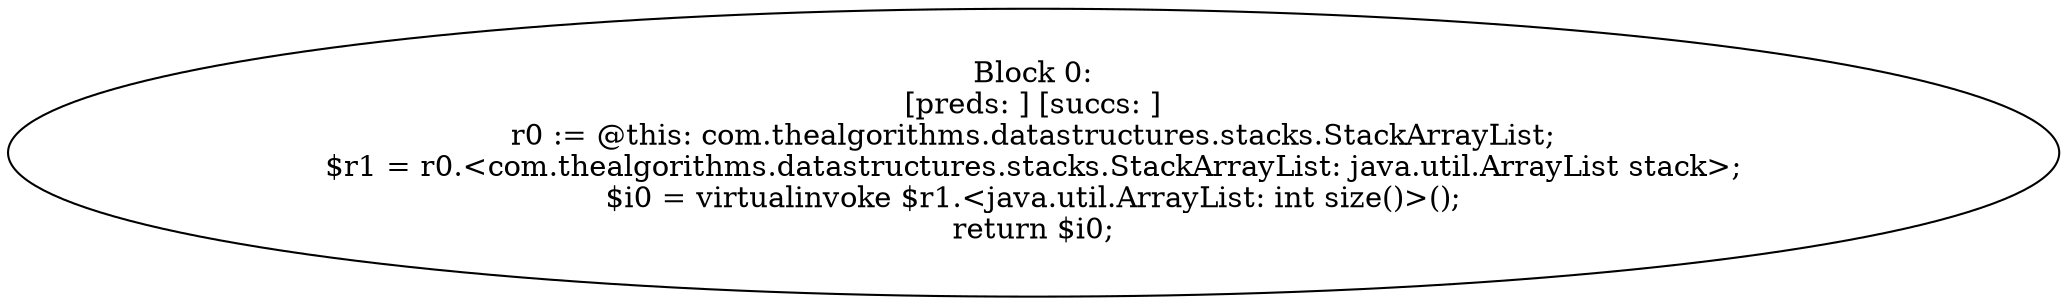 digraph "unitGraph" {
    "Block 0:
[preds: ] [succs: ]
r0 := @this: com.thealgorithms.datastructures.stacks.StackArrayList;
$r1 = r0.<com.thealgorithms.datastructures.stacks.StackArrayList: java.util.ArrayList stack>;
$i0 = virtualinvoke $r1.<java.util.ArrayList: int size()>();
return $i0;
"
}
